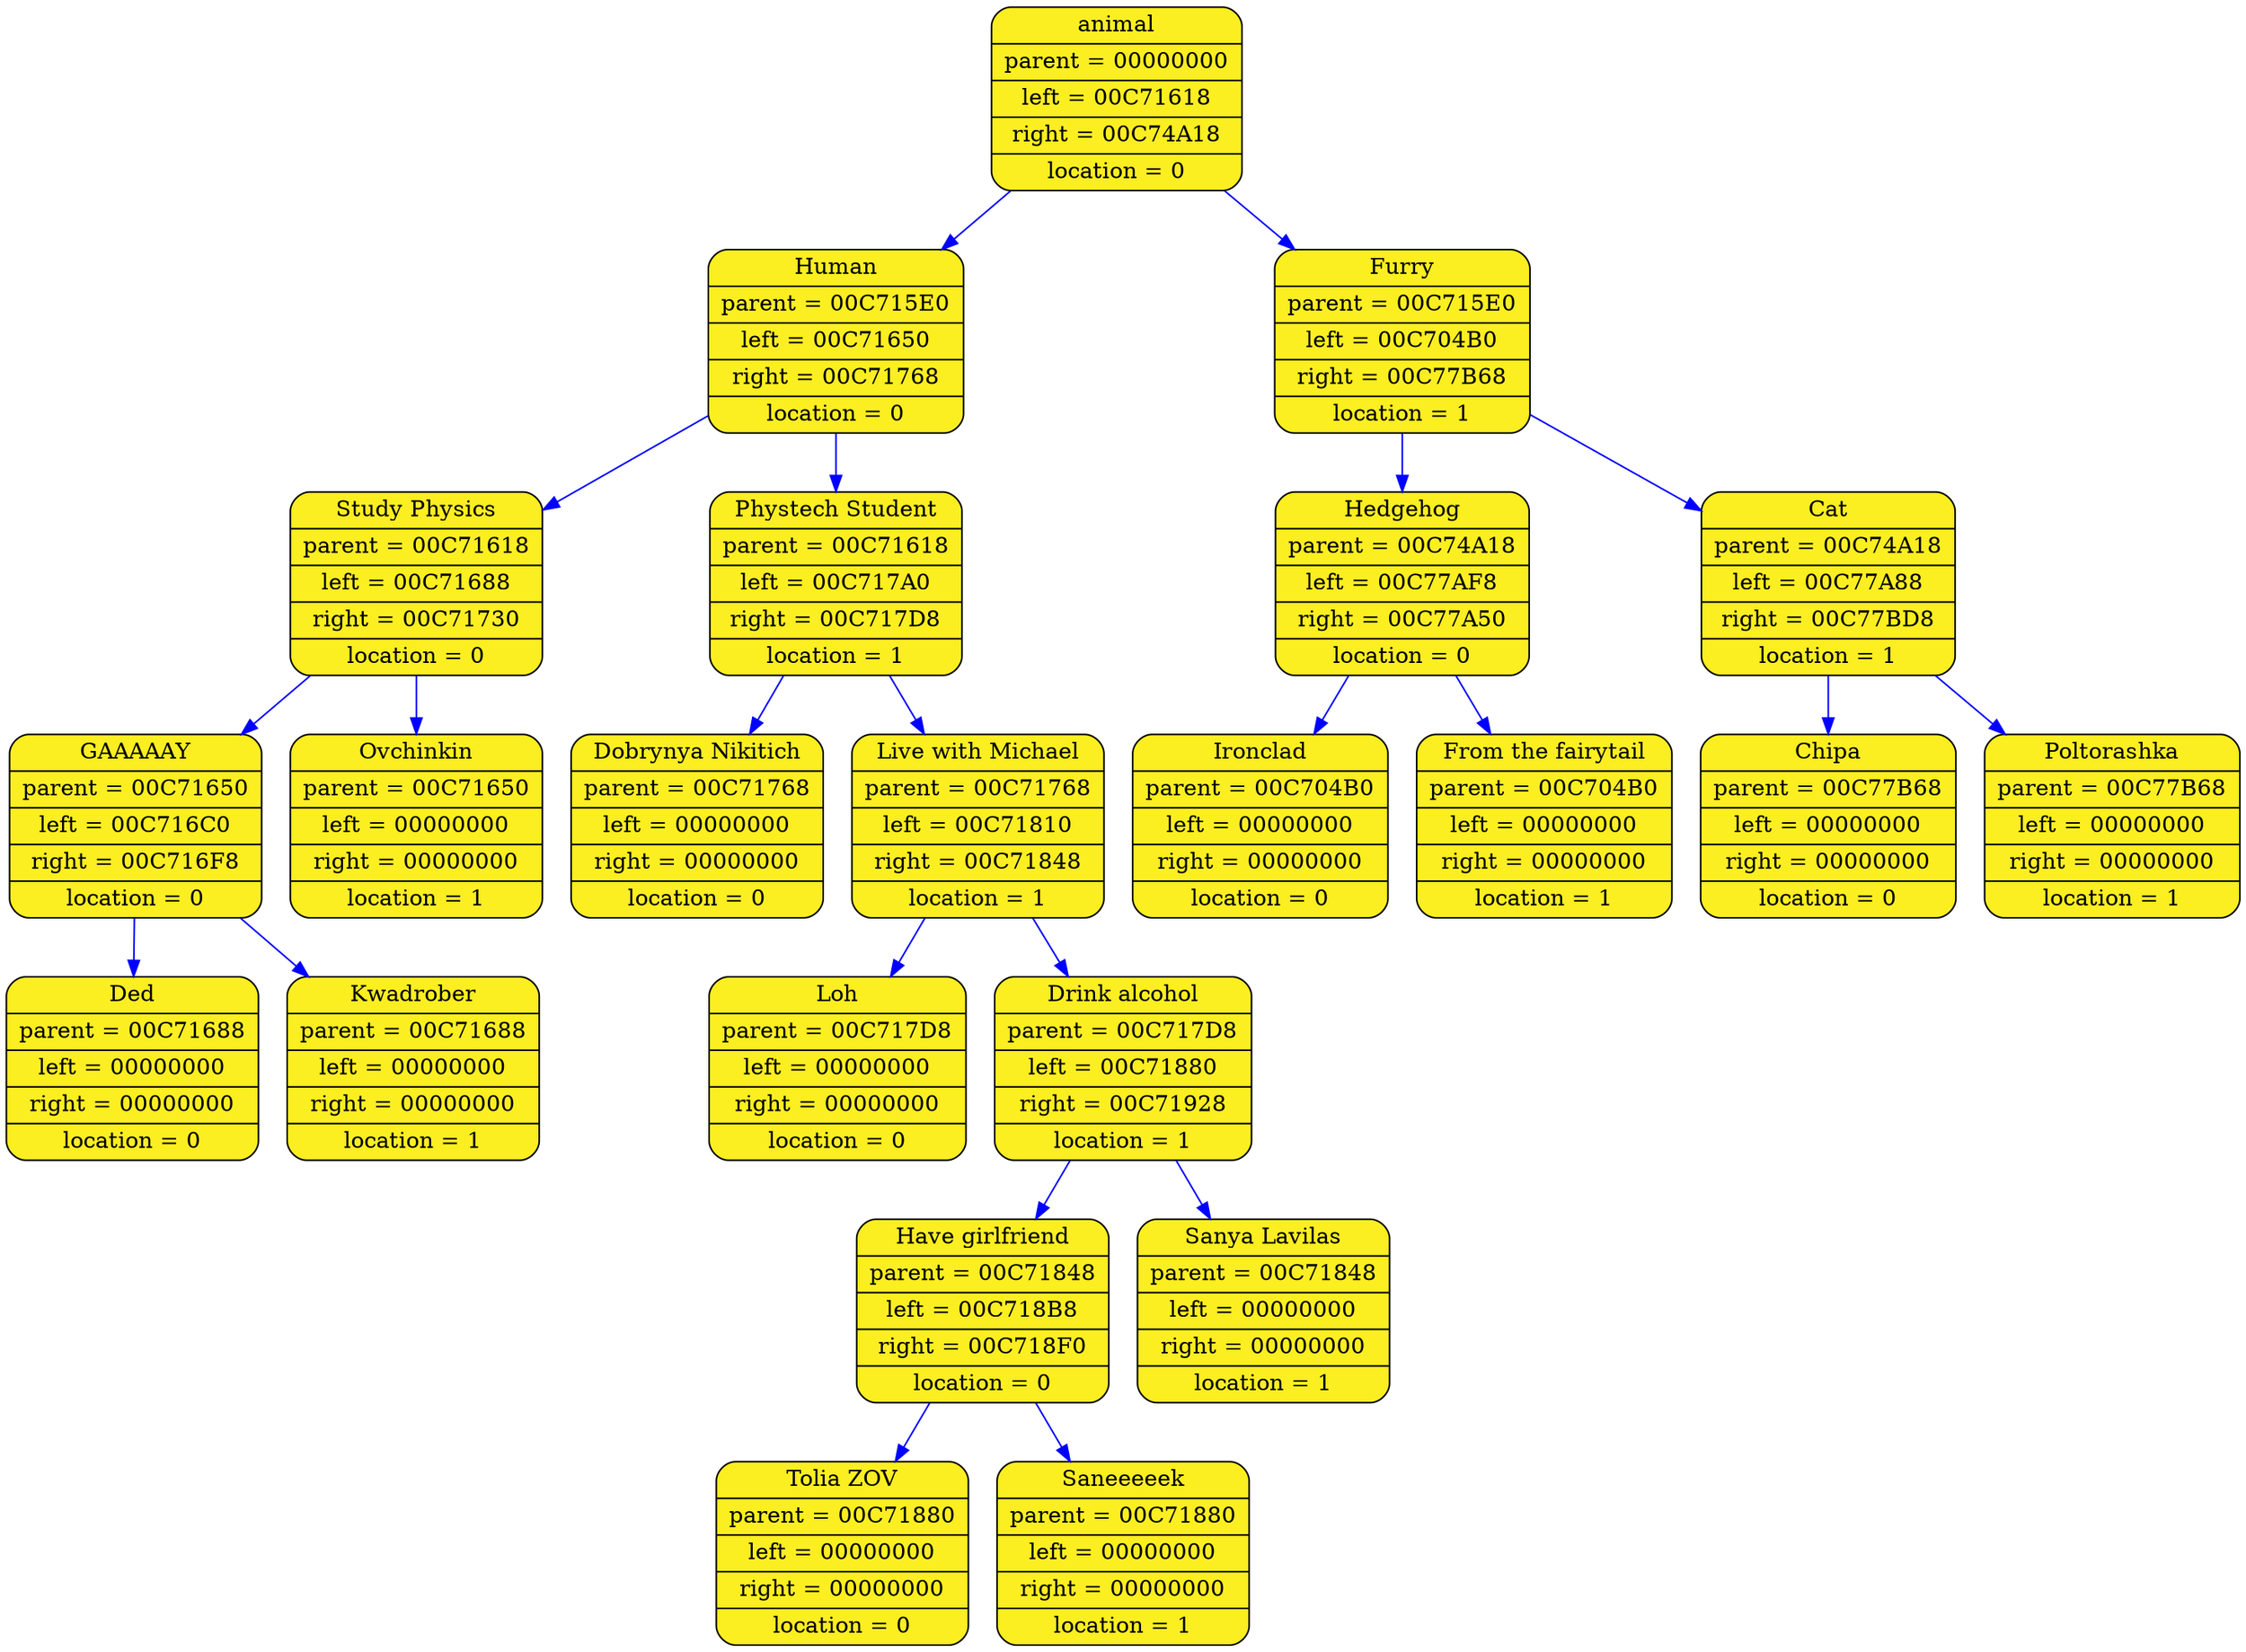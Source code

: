 digraph list
{
rankdir=HR;
	13047268 [shape = Mrecord; style = filled; fillcolor="#FBEE21"; color = "#000000"; fontcolor = "#000000"; label = "{ animal| parent = 00000000| left = 00C71618| right = 00C74A18| location = 0}"];
	13047324 [shape = Mrecord; style = filled; fillcolor="#FBEE21"; color = "#000000"; fontcolor = "#000000"; label = "{ Human| parent = 00C715E0| left = 00C71650| right = 00C71768| location = 0}"];
	13047268 -> 13047324 [color="blue"]
	13047380 [shape = Mrecord; style = filled; fillcolor="#FBEE21"; color = "#000000"; fontcolor = "#000000"; label = "{ Study Physics| parent = 00C71618| left = 00C71688| right = 00C71730| location = 0}"];
	13047324 -> 13047380 [color="blue"]
	13047436 [shape = Mrecord; style = filled; fillcolor="#FBEE21"; color = "#000000"; fontcolor = "#000000"; label = "{ GAAAAAY| parent = 00C71650| left = 00C716C0| right = 00C716F8| location = 0}"];
	13047380 -> 13047436 [color="blue"]
	13047492 [shape = Mrecord; style = filled; fillcolor="#FBEE21"; color = "#000000"; fontcolor = "#000000"; label = "{ Ded| parent = 00C71688| left = 00000000| right = 00000000| location = 0}"];
	13047436 -> 13047492 [color="blue"]
	13047548 [shape = Mrecord; style = filled; fillcolor="#FBEE21"; color = "#000000"; fontcolor = "#000000"; label = "{ Kwadrober| parent = 00C71688| left = 00000000| right = 00000000| location = 1}"];
	13047436 -> 13047548 [color="blue"]
	13047604 [shape = Mrecord; style = filled; fillcolor="#FBEE21"; color = "#000000"; fontcolor = "#000000"; label = "{ Ovchinkin| parent = 00C71650| left = 00000000| right = 00000000| location = 1}"];
	13047380 -> 13047604 [color="blue"]
	13047660 [shape = Mrecord; style = filled; fillcolor="#FBEE21"; color = "#000000"; fontcolor = "#000000"; label = "{ Phystech Student| parent = 00C71618| left = 00C717A0| right = 00C717D8| location = 1}"];
	13047324 -> 13047660 [color="blue"]
	13047716 [shape = Mrecord; style = filled; fillcolor="#FBEE21"; color = "#000000"; fontcolor = "#000000"; label = "{ Dobrynya Nikitich| parent = 00C71768| left = 00000000| right = 00000000| location = 0}"];
	13047660 -> 13047716 [color="blue"]
	13047772 [shape = Mrecord; style = filled; fillcolor="#FBEE21"; color = "#000000"; fontcolor = "#000000"; label = "{ Live with Michael| parent = 00C71768| left = 00C71810| right = 00C71848| location = 1}"];
	13047660 -> 13047772 [color="blue"]
	13047828 [shape = Mrecord; style = filled; fillcolor="#FBEE21"; color = "#000000"; fontcolor = "#000000"; label = "{ Loh| parent = 00C717D8| left = 00000000| right = 00000000| location = 0}"];
	13047772 -> 13047828 [color="blue"]
	13047884 [shape = Mrecord; style = filled; fillcolor="#FBEE21"; color = "#000000"; fontcolor = "#000000"; label = "{ Drink alcohol| parent = 00C717D8| left = 00C71880| right = 00C71928| location = 1}"];
	13047772 -> 13047884 [color="blue"]
	13047940 [shape = Mrecord; style = filled; fillcolor="#FBEE21"; color = "#000000"; fontcolor = "#000000"; label = "{ Have girlfriend| parent = 00C71848| left = 00C718B8| right = 00C718F0| location = 0}"];
	13047884 -> 13047940 [color="blue"]
	13047996 [shape = Mrecord; style = filled; fillcolor="#FBEE21"; color = "#000000"; fontcolor = "#000000"; label = "{ Tolia ZOV| parent = 00C71880| left = 00000000| right = 00000000| location = 0}"];
	13047940 -> 13047996 [color="blue"]
	13048052 [shape = Mrecord; style = filled; fillcolor="#FBEE21"; color = "#000000"; fontcolor = "#000000"; label = "{ Saneeeeek| parent = 00C71880| left = 00000000| right = 00000000| location = 1}"];
	13047940 -> 13048052 [color="blue"]
	13048108 [shape = Mrecord; style = filled; fillcolor="#FBEE21"; color = "#000000"; fontcolor = "#000000"; label = "{ Sanya Lavilas| parent = 00C71848| left = 00000000| right = 00000000| location = 1}"];
	13047884 -> 13048108 [color="blue"]
	13060636 [shape = Mrecord; style = filled; fillcolor="#FBEE21"; color = "#000000"; fontcolor = "#000000"; label = "{ Furry| parent = 00C715E0| left = 00C704B0| right = 00C77B68| location = 1}"];
	13047268 -> 13060636 [color="blue"]
	13042868 [shape = Mrecord; style = filled; fillcolor="#FBEE21"; color = "#000000"; fontcolor = "#000000"; label = "{ Hedgehog| parent = 00C74A18| left = 00C77AF8| right = 00C77A50| location = 0}"];
	13060636 -> 13042868 [color="blue"]
	13073148 [shape = Mrecord; style = filled; fillcolor="#FBEE21"; color = "#000000"; fontcolor = "#000000"; label = "{ Ironclad| parent = 00C704B0| left = 00000000| right = 00000000| location = 0}"];
	13042868 -> 13073148 [color="blue"]
	13072980 [shape = Mrecord; style = filled; fillcolor="#FBEE21"; color = "#000000"; fontcolor = "#000000"; label = "{ From the fairytail| parent = 00C704B0| left = 00000000| right = 00000000| location = 1}"];
	13042868 -> 13072980 [color="blue"]
	13073260 [shape = Mrecord; style = filled; fillcolor="#FBEE21"; color = "#000000"; fontcolor = "#000000"; label = "{ Cat| parent = 00C74A18| left = 00C77A88| right = 00C77BD8| location = 1}"];
	13060636 -> 13073260 [color="blue"]
	13073036 [shape = Mrecord; style = filled; fillcolor="#FBEE21"; color = "#000000"; fontcolor = "#000000"; label = "{ Chipa| parent = 00C77B68| left = 00000000| right = 00000000| location = 0}"];
	13073260 -> 13073036 [color="blue"]
	13073372 [shape = Mrecord; style = filled; fillcolor="#FBEE21"; color = "#000000"; fontcolor = "#000000"; label = "{ Poltorashka| parent = 00C77B68| left = 00000000| right = 00000000| location = 1}"];
	13073260 -> 13073372 [color="blue"]
	}